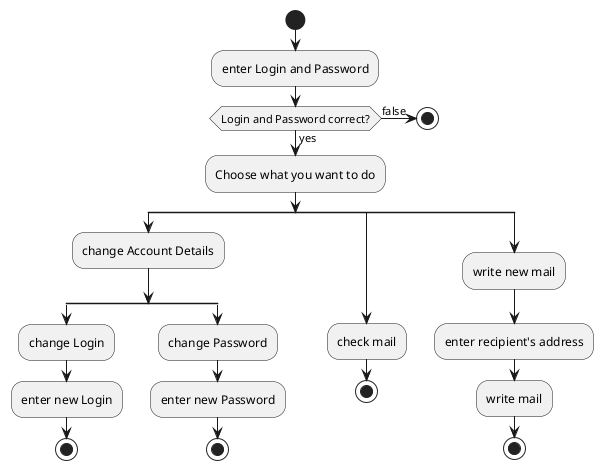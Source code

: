 @startuml
start
    :enter Login and Password;
    if(Login and Password correct?) then (yes)
        :Choose what you want to do;
        split
            :change Account Details;
            split
                :change Login;
                :enter new Login;
                stop
            split again
                :change Password;
                :enter new Password;
                stop
            end split
        split again
            :check mail;
            stop
        split again
            :write new mail;
            :enter recipient's address;
            :write mail;
            stop
        end split
    else (false)
        stop
@enduml